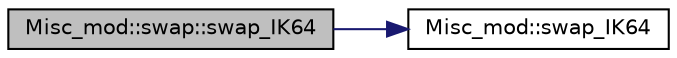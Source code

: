 digraph "Misc_mod::swap::swap_IK64"
{
 // LATEX_PDF_SIZE
  edge [fontname="Helvetica",fontsize="10",labelfontname="Helvetica",labelfontsize="10"];
  node [fontname="Helvetica",fontsize="10",shape=record];
  rankdir="LR";
  Node1 [label="Misc_mod::swap::swap_IK64",height=0.2,width=0.4,color="black", fillcolor="grey75", style="filled", fontcolor="black",tooltip=" "];
  Node1 -> Node2 [color="midnightblue",fontsize="10",style="solid",fontname="Helvetica"];
  Node2 [label="Misc_mod::swap_IK64",height=0.2,width=0.4,color="black", fillcolor="white", style="filled",URL="$namespaceMisc__mod.html#a9626cbdef460382c6b6c1b2054a81442",tooltip=" "];
}
